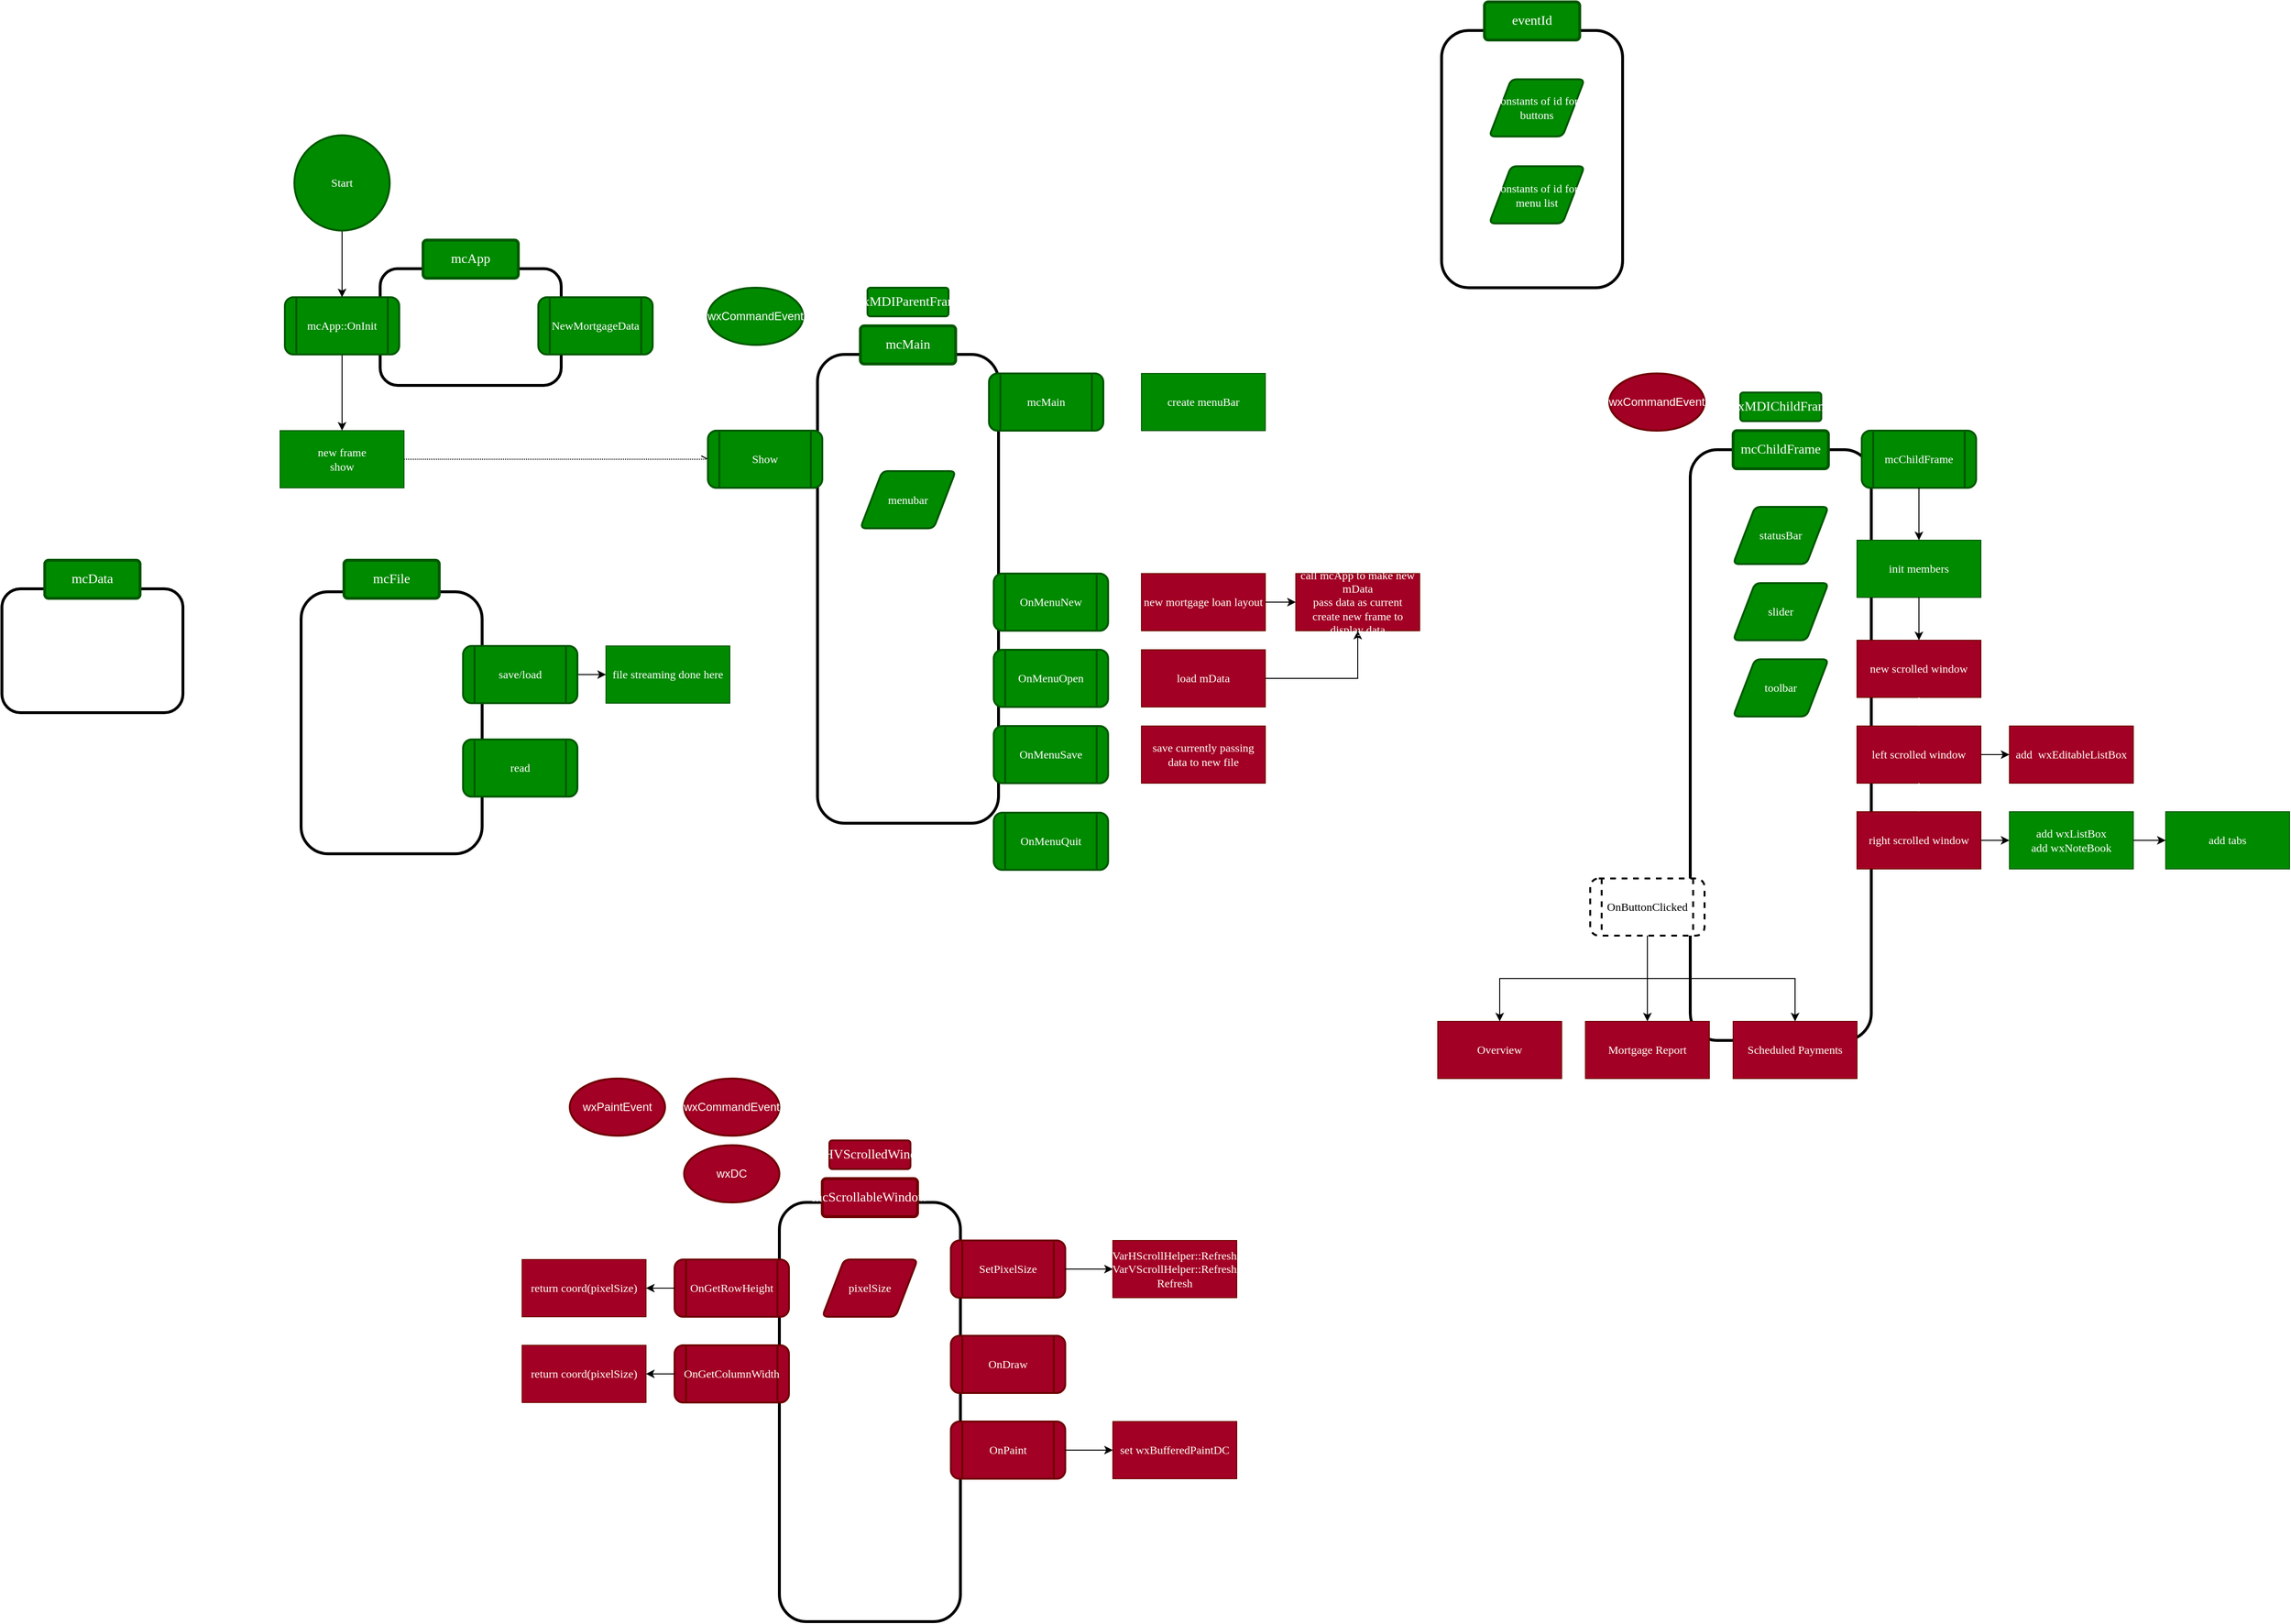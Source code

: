 <mxfile version="16.5.1" type="device"><diagram id="4u5bkuqh8i6XdxuR7M9z" name="Page-1"><mxGraphModel dx="1018" dy="2370" grid="0" gridSize="10" guides="1" tooltips="1" connect="1" arrows="1" fold="1" page="0" pageScale="1" pageWidth="850" pageHeight="1100" math="0" shadow="0"><root><mxCell id="0"/><mxCell id="1" parent="0"/><mxCell id="f-LeLVSREXbkeS8HNx8I-79" value="" style="rounded=1;whiteSpace=wrap;html=1;fillColor=none;strokeWidth=3;fontFamily=SF Mono;fontColor=#000000;" parent="1" vertex="1"><mxGeometry x="870" y="-990" width="190" height="492" as="geometry"/></mxCell><mxCell id="f-LeLVSREXbkeS8HNx8I-83" value="" style="rounded=1;whiteSpace=wrap;html=1;fillColor=none;strokeWidth=3;fontFamily=SF Mono;fontColor=#000000;" parent="1" vertex="1"><mxGeometry x="411" y="-1080" width="190" height="122.5" as="geometry"/></mxCell><mxCell id="DNXCwKFJPy2jb9ZxVJ6H-2" value="" style="edgeStyle=orthogonalEdgeStyle;rounded=0;orthogonalLoop=1;jettySize=auto;html=1;entryX=0.5;entryY=0;entryDx=0;entryDy=0;fontColor=#000000;" parent="1" source="SENwZf0jZD7FWOnmWLHz-10" target="6ShOgifThUx7Da6KeaPq-1" edge="1"><mxGeometry relative="1" as="geometry"><mxPoint x="371" y="-920" as="targetPoint"/></mxGeometry></mxCell><mxCell id="SENwZf0jZD7FWOnmWLHz-10" value="mcApp::OnInit" style="shape=process;whiteSpace=wrap;html=1;backgroundOutline=1;fillColor=#008a00;strokeColor=#005700;rounded=1;fontFamily=SF Mono;strokeWidth=2;fontColor=#ffffff;" parent="1" vertex="1"><mxGeometry x="311" y="-1050" width="120" height="60" as="geometry"/></mxCell><mxCell id="HCgGVhxVDAZrNAhKXv1q-3" style="edgeStyle=orthogonalEdgeStyle;rounded=0;orthogonalLoop=1;jettySize=auto;html=1;exitX=0.5;exitY=1;exitDx=0;exitDy=0;exitPerimeter=0;entryX=0.5;entryY=0;entryDx=0;entryDy=0;fontColor=#000000;" parent="1" source="HCgGVhxVDAZrNAhKXv1q-1" target="SENwZf0jZD7FWOnmWLHz-10" edge="1"><mxGeometry relative="1" as="geometry"/></mxCell><mxCell id="HCgGVhxVDAZrNAhKXv1q-1" value="&lt;font style=&quot;font-size: 12px&quot;&gt;Start&lt;/font&gt;" style="strokeWidth=2;html=1;shape=mxgraph.flowchart.start_2;whiteSpace=wrap;fillColor=#008a00;strokeColor=#005700;fontFamily=SF Mono;fontColor=#ffffff;" parent="1" vertex="1"><mxGeometry x="321" y="-1220" width="100" height="100" as="geometry"/></mxCell><mxCell id="f-LeLVSREXbkeS8HNx8I-45" value="" style="rounded=1;whiteSpace=wrap;html=1;fillColor=none;strokeWidth=3;fontFamily=SF Mono;fontColor=#000000;" parent="1" vertex="1"><mxGeometry x="328" y="-740.87" width="190" height="275" as="geometry"/></mxCell><mxCell id="f-LeLVSREXbkeS8HNx8I-74" style="edgeStyle=orthogonalEdgeStyle;rounded=0;orthogonalLoop=1;jettySize=auto;html=1;exitX=1;exitY=0.5;exitDx=0;exitDy=0;entryX=0;entryY=0.5;entryDx=0;entryDy=0;fontColor=#000000;" parent="1" source="f-LeLVSREXbkeS8HNx8I-46" target="f-LeLVSREXbkeS8HNx8I-73" edge="1"><mxGeometry relative="1" as="geometry"/></mxCell><mxCell id="f-LeLVSREXbkeS8HNx8I-46" value="save/load" style="shape=process;whiteSpace=wrap;html=1;backgroundOutline=1;fillColor=#008a00;strokeColor=#005700;rounded=1;fontFamily=SF Mono;strokeWidth=2;fontColor=#ffffff;" parent="1" vertex="1"><mxGeometry x="498" y="-684" width="120" height="60" as="geometry"/></mxCell><mxCell id="f-LeLVSREXbkeS8HNx8I-56" value="" style="rounded=1;whiteSpace=wrap;html=1;fillColor=none;strokeWidth=3;fontFamily=SF Mono;fontColor=#000000;" parent="1" vertex="1"><mxGeometry x="14" y="-744.0" width="190" height="130" as="geometry"/></mxCell><mxCell id="f-LeLVSREXbkeS8HNx8I-63" value="&lt;font style=&quot;font-size: 14px&quot;&gt;mcData&lt;/font&gt;" style="rounded=1;arcSize=10;whiteSpace=wrap;html=1;align=center;fillColor=#008a00;strokeColor=#005700;fontFamily=SF Mono;strokeWidth=3;fontColor=#ffffff;" parent="1" vertex="1"><mxGeometry x="59" y="-774.0" width="100" height="40" as="geometry"/></mxCell><mxCell id="f-LeLVSREXbkeS8HNx8I-68" value="read" style="shape=process;whiteSpace=wrap;html=1;backgroundOutline=1;fillColor=#008a00;strokeColor=#005700;rounded=1;fontFamily=SF Mono;strokeWidth=2;fontColor=#ffffff;" parent="1" vertex="1"><mxGeometry x="498" y="-585.87" width="120" height="60" as="geometry"/></mxCell><mxCell id="f-LeLVSREXbkeS8HNx8I-73" value="&lt;font style=&quot;font-size: 12px&quot;&gt;file streaming done here&lt;/font&gt;" style="rounded=0;whiteSpace=wrap;html=1;fillColor=#008a00;strokeColor=#005700;fontFamily=SF Mono;fontColor=#ffffff;" parent="1" vertex="1"><mxGeometry x="648" y="-684" width="130" height="60" as="geometry"/></mxCell><mxCell id="f-LeLVSREXbkeS8HNx8I-75" value="&lt;font style=&quot;font-size: 14px&quot;&gt;mcFile&lt;/font&gt;" style="rounded=1;arcSize=10;whiteSpace=wrap;html=1;align=center;fillColor=#008a00;strokeColor=#005700;fontFamily=SF Mono;strokeWidth=3;fontColor=#ffffff;" parent="1" vertex="1"><mxGeometry x="373" y="-774" width="100" height="40" as="geometry"/></mxCell><mxCell id="f-LeLVSREXbkeS8HNx8I-80" value="&lt;font style=&quot;font-size: 14px&quot;&gt;mcMain&lt;/font&gt;" style="rounded=1;arcSize=10;whiteSpace=wrap;html=1;align=center;fillColor=#008a00;strokeColor=#005700;fontFamily=SF Mono;strokeWidth=3;fontColor=#ffffff;" parent="1" vertex="1"><mxGeometry x="915" y="-1020" width="100" height="40" as="geometry"/></mxCell><mxCell id="f-LeLVSREXbkeS8HNx8I-84" value="&lt;font style=&quot;font-size: 14px&quot;&gt;mcApp&lt;/font&gt;" style="rounded=1;arcSize=10;whiteSpace=wrap;html=1;align=center;fillColor=#008a00;strokeColor=#005700;fontFamily=SF Mono;strokeWidth=3;fontColor=#ffffff;" parent="1" vertex="1"><mxGeometry x="456" y="-1110" width="100" height="40" as="geometry"/></mxCell><mxCell id="DNXCwKFJPy2jb9ZxVJ6H-4" style="edgeStyle=orthogonalEdgeStyle;rounded=0;orthogonalLoop=1;jettySize=auto;html=1;exitX=1;exitY=0.5;exitDx=0;exitDy=0;entryX=0;entryY=0.5;entryDx=0;entryDy=0;dashed=1;dashPattern=1 1;endArrow=openAsync;endFill=0;fontColor=#000000;" parent="1" source="6ShOgifThUx7Da6KeaPq-1" target="DNXCwKFJPy2jb9ZxVJ6H-3" edge="1"><mxGeometry relative="1" as="geometry"/></mxCell><mxCell id="6ShOgifThUx7Da6KeaPq-1" value="&lt;font style=&quot;font-size: 12px&quot;&gt;new frame&lt;br&gt;show&lt;br&gt;&lt;/font&gt;" style="rounded=0;whiteSpace=wrap;html=1;fillColor=#008a00;strokeColor=#005700;fontFamily=SF Mono;fontColor=#ffffff;" parent="1" vertex="1"><mxGeometry x="306" y="-910" width="130" height="60" as="geometry"/></mxCell><mxCell id="6ShOgifThUx7Da6KeaPq-3" value="&lt;font style=&quot;font-size: 14px&quot;&gt;wxMDIParentFrame&lt;br&gt;&lt;/font&gt;" style="rounded=1;arcSize=10;whiteSpace=wrap;html=1;align=center;fillColor=#008a00;strokeColor=#005700;fontFamily=SF Mono;strokeWidth=2;shadow=0;glass=0;sketch=0;perimeterSpacing=0;fontColor=#ffffff;" parent="1" vertex="1"><mxGeometry x="922.5" y="-1060" width="85" height="30" as="geometry"/></mxCell><mxCell id="6ShOgifThUx7Da6KeaPq-5" value="menubar" style="shape=parallelogram;html=1;strokeWidth=2;perimeter=parallelogramPerimeter;whiteSpace=wrap;rounded=1;arcSize=12;size=0.23;fontFamily=SF Mono;fillColor=#008a00;strokeColor=#005700;fontColor=#ffffff;" parent="1" vertex="1"><mxGeometry x="915" y="-867.5" width="100" height="60" as="geometry"/></mxCell><mxCell id="6ShOgifThUx7Da6KeaPq-6" value="" style="rounded=1;whiteSpace=wrap;html=1;fillColor=none;strokeWidth=3;fontFamily=SF Mono;fontColor=#000000;" parent="1" vertex="1"><mxGeometry x="1525" y="-1330" width="190" height="270" as="geometry"/></mxCell><mxCell id="6ShOgifThUx7Da6KeaPq-7" value="&lt;font style=&quot;font-size: 14px&quot;&gt;eventId&lt;/font&gt;" style="rounded=1;arcSize=10;whiteSpace=wrap;html=1;align=center;fillColor=#008a00;strokeColor=#005700;fontFamily=SF Mono;strokeWidth=3;fontColor=#ffffff;" parent="1" vertex="1"><mxGeometry x="1570" y="-1360" width="100" height="40" as="geometry"/></mxCell><mxCell id="6ShOgifThUx7Da6KeaPq-8" value="constants of id for buttons" style="shape=parallelogram;html=1;strokeWidth=2;perimeter=parallelogramPerimeter;whiteSpace=wrap;rounded=1;arcSize=12;size=0.23;fontFamily=SF Mono;fillColor=#008a00;strokeColor=#005700;fontColor=#ffffff;" parent="1" vertex="1"><mxGeometry x="1575" y="-1278.75" width="100" height="60" as="geometry"/></mxCell><mxCell id="6ShOgifThUx7Da6KeaPq-9" value="constants of id for menu list" style="shape=parallelogram;html=1;strokeWidth=2;perimeter=parallelogramPerimeter;whiteSpace=wrap;rounded=1;arcSize=12;size=0.23;fontFamily=SF Mono;fillColor=#008a00;strokeColor=#005700;fontColor=#ffffff;" parent="1" vertex="1"><mxGeometry x="1575" y="-1187.5" width="100" height="60" as="geometry"/></mxCell><mxCell id="6ShOgifThUx7Da6KeaPq-10" value="wxCommandEvent" style="strokeWidth=2;html=1;shape=mxgraph.flowchart.start_1;whiteSpace=wrap;fillColor=#008a00;strokeColor=#005700;fontColor=#ffffff;" parent="1" vertex="1"><mxGeometry x="755" y="-1060" width="100" height="60" as="geometry"/></mxCell><mxCell id="6ShOgifThUx7Da6KeaPq-20" style="edgeStyle=orthogonalEdgeStyle;rounded=0;orthogonalLoop=1;jettySize=auto;html=1;exitX=1;exitY=0.5;exitDx=0;exitDy=0;entryX=0;entryY=0.5;entryDx=0;entryDy=0;fontColor=#000000;fillColor=#008a00;strokeColor=#FFFFFF;" parent="1" source="6ShOgifThUx7Da6KeaPq-15" target="6ShOgifThUx7Da6KeaPq-19" edge="1"><mxGeometry relative="1" as="geometry"/></mxCell><mxCell id="6ShOgifThUx7Da6KeaPq-15" value="mcMain" style="shape=process;whiteSpace=wrap;html=1;backgroundOutline=1;fillColor=#008a00;strokeColor=#005700;rounded=1;fontFamily=SF Mono;strokeWidth=2;fontColor=#ffffff;" parent="1" vertex="1"><mxGeometry x="1050" y="-970" width="120" height="60" as="geometry"/></mxCell><mxCell id="6ShOgifThUx7Da6KeaPq-19" value="&lt;font style=&quot;font-size: 12px&quot;&gt;create menuBar&lt;/font&gt;" style="rounded=0;whiteSpace=wrap;html=1;fillColor=#008a00;strokeColor=#005700;fontFamily=SF Mono;fontColor=#ffffff;" parent="1" vertex="1"><mxGeometry x="1210" y="-970" width="130" height="60" as="geometry"/></mxCell><mxCell id="6ShOgifThUx7Da6KeaPq-30" style="edgeStyle=orthogonalEdgeStyle;rounded=0;orthogonalLoop=1;jettySize=auto;html=1;exitX=1;exitY=0.5;exitDx=0;exitDy=0;entryX=0;entryY=0.5;entryDx=0;entryDy=0;fontColor=#000000;fillColor=#a20025;strokeColor=#FFFFFF;" parent="1" source="6ShOgifThUx7Da6KeaPq-22" target="6ShOgifThUx7Da6KeaPq-26" edge="1"><mxGeometry relative="1" as="geometry"/></mxCell><mxCell id="6ShOgifThUx7Da6KeaPq-22" value="OnMenuNew" style="shape=process;whiteSpace=wrap;html=1;backgroundOutline=1;fillColor=#008a00;strokeColor=#005700;rounded=1;fontFamily=SF Mono;strokeWidth=2;fontColor=#ffffff;" parent="1" vertex="1"><mxGeometry x="1055" y="-760" width="120" height="60" as="geometry"/></mxCell><mxCell id="6ShOgifThUx7Da6KeaPq-31" style="edgeStyle=orthogonalEdgeStyle;rounded=0;orthogonalLoop=1;jettySize=auto;html=1;exitX=1;exitY=0.5;exitDx=0;exitDy=0;entryX=0;entryY=0.5;entryDx=0;entryDy=0;fontColor=#000000;fillColor=#a20025;strokeColor=#FFFFFF;" parent="1" source="6ShOgifThUx7Da6KeaPq-23" target="6ShOgifThUx7Da6KeaPq-27" edge="1"><mxGeometry relative="1" as="geometry"/></mxCell><mxCell id="6ShOgifThUx7Da6KeaPq-23" value="OnMenuOpen" style="shape=process;whiteSpace=wrap;html=1;backgroundOutline=1;fillColor=#008a00;strokeColor=#005700;rounded=1;fontFamily=SF Mono;strokeWidth=2;fontColor=#ffffff;" parent="1" vertex="1"><mxGeometry x="1055" y="-680" width="120" height="60" as="geometry"/></mxCell><mxCell id="6ShOgifThUx7Da6KeaPq-32" style="edgeStyle=orthogonalEdgeStyle;rounded=0;orthogonalLoop=1;jettySize=auto;html=1;exitX=1;exitY=0.5;exitDx=0;exitDy=0;entryX=0;entryY=0.5;entryDx=0;entryDy=0;fontColor=#000000;fillColor=#a20025;strokeColor=#FFFFFF;" parent="1" source="6ShOgifThUx7Da6KeaPq-24" target="6ShOgifThUx7Da6KeaPq-28" edge="1"><mxGeometry relative="1" as="geometry"/></mxCell><mxCell id="6ShOgifThUx7Da6KeaPq-24" value="OnMenuSave" style="shape=process;whiteSpace=wrap;html=1;backgroundOutline=1;fillColor=#008a00;strokeColor=#005700;rounded=1;fontFamily=SF Mono;strokeWidth=2;fontColor=#ffffff;" parent="1" vertex="1"><mxGeometry x="1055" y="-600" width="120" height="60" as="geometry"/></mxCell><mxCell id="TJ7psIXzoWNWz8J83GQU-1" value="&lt;font color=&quot;#ffffff&quot;&gt;new object&lt;/font&gt;" style="edgeStyle=orthogonalEdgeStyle;rounded=0;orthogonalLoop=1;jettySize=auto;html=1;fontColor=#000000;strokeColor=#FFFFFF;dashed=1;dashPattern=1 1;endArrow=openAsync;endFill=0;exitX=1;exitY=0.5;exitDx=0;exitDy=0;" edge="1" parent="1" source="TJ7psIXzoWNWz8J83GQU-6" target="6ShOgifThUx7Da6KeaPq-13"><mxGeometry relative="1" as="geometry"><mxPoint x="1475" y="-526" as="sourcePoint"/></mxGeometry></mxCell><mxCell id="TJ7psIXzoWNWz8J83GQU-7" value="" style="edgeStyle=orthogonalEdgeStyle;rounded=0;orthogonalLoop=1;jettySize=auto;html=1;" edge="1" parent="1" source="6ShOgifThUx7Da6KeaPq-26" target="TJ7psIXzoWNWz8J83GQU-6"><mxGeometry relative="1" as="geometry"/></mxCell><mxCell id="6ShOgifThUx7Da6KeaPq-26" value="&lt;font style=&quot;font-size: 12px&quot;&gt;new mortgage loan layout&lt;/font&gt;" style="rounded=0;whiteSpace=wrap;html=1;fillColor=#a20025;strokeColor=#6F0000;fontFamily=SF Mono;fontColor=#ffffff;" parent="1" vertex="1"><mxGeometry x="1210" y="-760" width="130" height="60" as="geometry"/></mxCell><mxCell id="TJ7psIXzoWNWz8J83GQU-8" style="edgeStyle=orthogonalEdgeStyle;rounded=0;orthogonalLoop=1;jettySize=auto;html=1;exitX=1;exitY=0.5;exitDx=0;exitDy=0;entryX=0.5;entryY=1;entryDx=0;entryDy=0;" edge="1" parent="1" source="6ShOgifThUx7Da6KeaPq-27" target="TJ7psIXzoWNWz8J83GQU-6"><mxGeometry relative="1" as="geometry"/></mxCell><mxCell id="6ShOgifThUx7Da6KeaPq-27" value="&lt;font style=&quot;font-size: 12px&quot;&gt;load mData&lt;/font&gt;" style="rounded=0;whiteSpace=wrap;html=1;fillColor=#a20025;strokeColor=#6F0000;fontFamily=SF Mono;fontColor=#ffffff;" parent="1" vertex="1"><mxGeometry x="1210" y="-680" width="130" height="60" as="geometry"/></mxCell><mxCell id="6ShOgifThUx7Da6KeaPq-28" value="&lt;font style=&quot;font-size: 12px&quot;&gt;save currently passing data to new file&lt;/font&gt;" style="rounded=0;whiteSpace=wrap;html=1;fillColor=#a20025;strokeColor=#6F0000;fontFamily=SF Mono;fontColor=#ffffff;" parent="1" vertex="1"><mxGeometry x="1210" y="-600" width="130" height="60" as="geometry"/></mxCell><mxCell id="DNXCwKFJPy2jb9ZxVJ6H-3" value="Show" style="shape=process;whiteSpace=wrap;html=1;backgroundOutline=1;fillColor=#008a00;strokeColor=#005700;rounded=1;fontFamily=SF Mono;strokeWidth=2;fontColor=#ffffff;" parent="1" vertex="1"><mxGeometry x="755" y="-910" width="120" height="60" as="geometry"/></mxCell><mxCell id="OlosQ7xDst9_o-KBeM07-1" value="" style="group;fontColor=#000000;" parent="1" vertex="1" connectable="0"><mxGeometry x="560" y="-230" width="750" height="570" as="geometry"/></mxCell><mxCell id="6ShOgifThUx7Da6KeaPq-34" value="" style="rounded=1;whiteSpace=wrap;html=1;fillColor=none;strokeWidth=3;fontFamily=SF Mono;fontColor=#000000;" parent="OlosQ7xDst9_o-KBeM07-1" vertex="1"><mxGeometry x="270" y="130" width="190" height="440" as="geometry"/></mxCell><mxCell id="6ShOgifThUx7Da6KeaPq-35" value="&lt;font style=&quot;font-size: 14px&quot;&gt;mcScrollableWindow&lt;/font&gt;" style="rounded=1;arcSize=10;whiteSpace=wrap;html=1;align=center;fillColor=#a20025;strokeColor=#6F0000;fontFamily=SF Mono;strokeWidth=3;fontColor=#ffffff;" parent="OlosQ7xDst9_o-KBeM07-1" vertex="1"><mxGeometry x="315" y="105" width="100" height="40" as="geometry"/></mxCell><mxCell id="6ShOgifThUx7Da6KeaPq-36" value="&lt;font style=&quot;font-size: 14px&quot;&gt;wxHVScrolledWindow&lt;br&gt;&lt;/font&gt;" style="rounded=1;arcSize=10;whiteSpace=wrap;html=1;align=center;fillColor=#a20025;strokeColor=#6F0000;fontFamily=SF Mono;strokeWidth=2;shadow=0;glass=0;sketch=0;perimeterSpacing=0;fontColor=#ffffff;" parent="OlosQ7xDst9_o-KBeM07-1" vertex="1"><mxGeometry x="322.5" y="65" width="85" height="30" as="geometry"/></mxCell><mxCell id="6ShOgifThUx7Da6KeaPq-37" value="wxDC" style="strokeWidth=2;html=1;shape=mxgraph.flowchart.start_1;whiteSpace=wrap;fillColor=#a20025;strokeColor=#6F0000;fontColor=#ffffff;" parent="OlosQ7xDst9_o-KBeM07-1" vertex="1"><mxGeometry x="170" y="70" width="100" height="60" as="geometry"/></mxCell><mxCell id="6ShOgifThUx7Da6KeaPq-38" value="OnGetRowHeight" style="shape=process;whiteSpace=wrap;html=1;backgroundOutline=1;fillColor=#a20025;strokeColor=#6F0000;rounded=1;fontFamily=SF Mono;strokeWidth=2;fontColor=#ffffff;" parent="OlosQ7xDst9_o-KBeM07-1" vertex="1"><mxGeometry x="160" y="190" width="120" height="60" as="geometry"/></mxCell><mxCell id="6ShOgifThUx7Da6KeaPq-39" value="OnGetColumnWidth" style="shape=process;whiteSpace=wrap;html=1;backgroundOutline=1;fillColor=#a20025;strokeColor=#6F0000;rounded=1;fontFamily=SF Mono;strokeWidth=2;fontColor=#ffffff;" parent="OlosQ7xDst9_o-KBeM07-1" vertex="1"><mxGeometry x="160" y="280" width="120" height="60" as="geometry"/></mxCell><mxCell id="6ShOgifThUx7Da6KeaPq-40" value="pixelSize" style="shape=parallelogram;html=1;strokeWidth=2;perimeter=parallelogramPerimeter;whiteSpace=wrap;rounded=1;arcSize=12;size=0.23;fontFamily=SF Mono;fillColor=#a20025;strokeColor=#6F0000;fontColor=#ffffff;" parent="OlosQ7xDst9_o-KBeM07-1" vertex="1"><mxGeometry x="315" y="190" width="100" height="60" as="geometry"/></mxCell><mxCell id="6ShOgifThUx7Da6KeaPq-41" value="SetPixelSize" style="shape=process;whiteSpace=wrap;html=1;backgroundOutline=1;fillColor=#a20025;strokeColor=#6F0000;rounded=1;fontFamily=SF Mono;strokeWidth=2;fontColor=#ffffff;" parent="OlosQ7xDst9_o-KBeM07-1" vertex="1"><mxGeometry x="450" y="170" width="120" height="60" as="geometry"/></mxCell><mxCell id="6ShOgifThUx7Da6KeaPq-44" value="wxVarHScrollHelper::RefreshAll&lt;br&gt;wxVarVScrollHelper::RefreshAll&lt;br&gt;Refresh" style="rounded=0;whiteSpace=wrap;html=1;fillColor=#a20025;strokeColor=#6F0000;fontFamily=SF Mono;fontColor=#ffffff;" parent="OlosQ7xDst9_o-KBeM07-1" vertex="1"><mxGeometry x="620" y="170" width="130" height="60" as="geometry"/></mxCell><mxCell id="6ShOgifThUx7Da6KeaPq-42" style="edgeStyle=orthogonalEdgeStyle;rounded=0;orthogonalLoop=1;jettySize=auto;html=1;exitX=1;exitY=0.5;exitDx=0;exitDy=0;entryX=0;entryY=0.5;entryDx=0;entryDy=0;fontColor=#000000;" parent="OlosQ7xDst9_o-KBeM07-1" source="6ShOgifThUx7Da6KeaPq-41" target="6ShOgifThUx7Da6KeaPq-44" edge="1"><mxGeometry relative="1" as="geometry"><mxPoint x="620" y="200" as="targetPoint"/></mxGeometry></mxCell><mxCell id="6ShOgifThUx7Da6KeaPq-46" value="return coord(pixelSize)" style="rounded=0;whiteSpace=wrap;html=1;fillColor=#a20025;strokeColor=#6F0000;fontFamily=SF Mono;fontColor=#ffffff;" parent="OlosQ7xDst9_o-KBeM07-1" vertex="1"><mxGeometry y="190" width="130" height="60" as="geometry"/></mxCell><mxCell id="6ShOgifThUx7Da6KeaPq-51" style="edgeStyle=orthogonalEdgeStyle;rounded=0;orthogonalLoop=1;jettySize=auto;html=1;exitX=0;exitY=0.5;exitDx=0;exitDy=0;entryX=1;entryY=0.5;entryDx=0;entryDy=0;fontColor=#000000;" parent="OlosQ7xDst9_o-KBeM07-1" source="6ShOgifThUx7Da6KeaPq-38" target="6ShOgifThUx7Da6KeaPq-46" edge="1"><mxGeometry relative="1" as="geometry"/></mxCell><mxCell id="6ShOgifThUx7Da6KeaPq-50" value="return coord(pixelSize)" style="rounded=0;whiteSpace=wrap;html=1;fillColor=#a20025;strokeColor=#6F0000;fontFamily=SF Mono;fontColor=#ffffff;" parent="OlosQ7xDst9_o-KBeM07-1" vertex="1"><mxGeometry y="280" width="130" height="60" as="geometry"/></mxCell><mxCell id="6ShOgifThUx7Da6KeaPq-52" style="edgeStyle=orthogonalEdgeStyle;rounded=0;orthogonalLoop=1;jettySize=auto;html=1;exitX=0;exitY=0.5;exitDx=0;exitDy=0;entryX=1;entryY=0.5;entryDx=0;entryDy=0;fontColor=#000000;" parent="OlosQ7xDst9_o-KBeM07-1" source="6ShOgifThUx7Da6KeaPq-39" target="6ShOgifThUx7Da6KeaPq-50" edge="1"><mxGeometry relative="1" as="geometry"/></mxCell><mxCell id="6ShOgifThUx7Da6KeaPq-59" value="OnDraw" style="shape=process;whiteSpace=wrap;html=1;backgroundOutline=1;fillColor=#a20025;strokeColor=#6F0000;rounded=1;fontFamily=SF Mono;strokeWidth=2;fontColor=#ffffff;" parent="OlosQ7xDst9_o-KBeM07-1" vertex="1"><mxGeometry x="450" y="270" width="120" height="60" as="geometry"/></mxCell><mxCell id="6ShOgifThUx7Da6KeaPq-60" value="OnPaint" style="shape=process;whiteSpace=wrap;html=1;backgroundOutline=1;fillColor=#a20025;strokeColor=#6F0000;rounded=1;fontFamily=SF Mono;strokeWidth=2;fontColor=#ffffff;" parent="OlosQ7xDst9_o-KBeM07-1" vertex="1"><mxGeometry x="450" y="360" width="120" height="60" as="geometry"/></mxCell><mxCell id="6ShOgifThUx7Da6KeaPq-61" value="wxCommandEvent" style="strokeWidth=2;html=1;shape=mxgraph.flowchart.start_1;whiteSpace=wrap;fillColor=#a20025;strokeColor=#6F0000;fontColor=#ffffff;" parent="OlosQ7xDst9_o-KBeM07-1" vertex="1"><mxGeometry x="170" width="100" height="60" as="geometry"/></mxCell><mxCell id="6ShOgifThUx7Da6KeaPq-62" value="wxPaintEvent" style="strokeWidth=2;html=1;shape=mxgraph.flowchart.start_1;whiteSpace=wrap;fillColor=#a20025;strokeColor=#6F0000;fontColor=#ffffff;" parent="OlosQ7xDst9_o-KBeM07-1" vertex="1"><mxGeometry x="50" width="100" height="60" as="geometry"/></mxCell><mxCell id="6ShOgifThUx7Da6KeaPq-63" value="set wxBufferedPaintDC" style="rounded=0;whiteSpace=wrap;html=1;fillColor=#a20025;strokeColor=#6F0000;fontFamily=SF Mono;fontColor=#ffffff;" parent="OlosQ7xDst9_o-KBeM07-1" vertex="1"><mxGeometry x="620" y="360" width="130" height="60" as="geometry"/></mxCell><mxCell id="6ShOgifThUx7Da6KeaPq-64" value="" style="edgeStyle=orthogonalEdgeStyle;rounded=0;orthogonalLoop=1;jettySize=auto;html=1;fontColor=#000000;" parent="OlosQ7xDst9_o-KBeM07-1" source="6ShOgifThUx7Da6KeaPq-60" target="6ShOgifThUx7Da6KeaPq-63" edge="1"><mxGeometry relative="1" as="geometry"/></mxCell><mxCell id="btbr318qcyxyz2qT4y9P-1" value="OnMenuQuit" style="shape=process;whiteSpace=wrap;html=1;backgroundOutline=1;fillColor=#008a00;strokeColor=#005700;rounded=1;fontFamily=SF Mono;strokeWidth=2;fontColor=#ffffff;" parent="1" vertex="1"><mxGeometry x="1055" y="-509" width="120" height="60" as="geometry"/></mxCell><mxCell id="TJ7psIXzoWNWz8J83GQU-6" value="&lt;font style=&quot;font-size: 12px&quot;&gt;call mcApp to make new mData&lt;br&gt;pass data as current&lt;br&gt;create new frame to display data&lt;br&gt;&lt;/font&gt;" style="rounded=0;whiteSpace=wrap;html=1;fillColor=#a20025;strokeColor=#6F0000;fontFamily=SF Mono;fontColor=#ffffff;" vertex="1" parent="1"><mxGeometry x="1372" y="-760" width="130" height="60" as="geometry"/></mxCell><mxCell id="TJ7psIXzoWNWz8J83GQU-10" value="" style="group" vertex="1" connectable="0" parent="1"><mxGeometry x="1521" y="-970" width="894" height="740" as="geometry"/></mxCell><mxCell id="cS0DEnMFtYrdDm-iL10t-1" value="&lt;font style=&quot;font-size: 14px&quot;&gt;wxMDIChildFrame&lt;br&gt;&lt;/font&gt;" style="rounded=1;arcSize=10;whiteSpace=wrap;html=1;align=center;fontFamily=SF Mono;strokeWidth=2;shadow=0;glass=0;sketch=0;perimeterSpacing=0;fillColor=#008a00;strokeColor=#005700;fontColor=#ffffff;" parent="TJ7psIXzoWNWz8J83GQU-10" vertex="1"><mxGeometry x="317.5" y="20" width="85" height="30" as="geometry"/></mxCell><mxCell id="TJ7psIXzoWNWz8J83GQU-9" value="" style="group" vertex="1" connectable="0" parent="TJ7psIXzoWNWz8J83GQU-10"><mxGeometry width="894" height="740" as="geometry"/></mxCell><mxCell id="6ShOgifThUx7Da6KeaPq-13" value="" style="rounded=1;whiteSpace=wrap;html=1;fillColor=none;strokeWidth=3;fontFamily=SF Mono;fontColor=#000000;" parent="TJ7psIXzoWNWz8J83GQU-9" vertex="1"><mxGeometry x="265" y="80" width="190" height="620" as="geometry"/></mxCell><mxCell id="f-LeLVSREXbkeS8HNx8I-82" value="OnButtonClicked" style="shape=process;whiteSpace=wrap;html=1;backgroundOutline=1;rounded=1;fontFamily=SF Mono;strokeWidth=2;dashed=1;" parent="TJ7psIXzoWNWz8J83GQU-9" vertex="1"><mxGeometry x="160" y="530" width="120" height="60" as="geometry"/></mxCell><mxCell id="6ShOgifThUx7Da6KeaPq-4" value="toolbar" style="shape=parallelogram;html=1;strokeWidth=2;perimeter=parallelogramPerimeter;whiteSpace=wrap;rounded=1;arcSize=12;size=0.23;fontFamily=SF Mono;fillColor=#008a00;strokeColor=#005700;fontColor=#ffffff;" parent="TJ7psIXzoWNWz8J83GQU-9" vertex="1"><mxGeometry x="310" y="300" width="100" height="60" as="geometry"/></mxCell><mxCell id="6ShOgifThUx7Da6KeaPq-48" value="&lt;font style=&quot;font-size: 12px&quot;&gt;init members&lt;/font&gt;" style="rounded=0;whiteSpace=wrap;html=1;fillColor=#008a00;strokeColor=#005700;fontFamily=SF Mono;fontColor=#ffffff;" parent="TJ7psIXzoWNWz8J83GQU-9" vertex="1"><mxGeometry x="440" y="175" width="130" height="60" as="geometry"/></mxCell><mxCell id="6ShOgifThUx7Da6KeaPq-53" value="statusBar" style="shape=parallelogram;html=1;strokeWidth=2;perimeter=parallelogramPerimeter;whiteSpace=wrap;rounded=1;arcSize=12;size=0.23;fontFamily=SF Mono;fillColor=#008a00;strokeColor=#005700;fontColor=#ffffff;" parent="TJ7psIXzoWNWz8J83GQU-9" vertex="1"><mxGeometry x="310" y="140" width="100" height="60" as="geometry"/></mxCell><mxCell id="6ShOgifThUx7Da6KeaPq-54" value="slider" style="shape=parallelogram;html=1;strokeWidth=2;perimeter=parallelogramPerimeter;whiteSpace=wrap;rounded=1;arcSize=12;size=0.23;fontFamily=SF Mono;fillColor=#008a00;strokeColor=#005700;fontColor=#ffffff;" parent="TJ7psIXzoWNWz8J83GQU-9" vertex="1"><mxGeometry x="310" y="220" width="100" height="60" as="geometry"/></mxCell><mxCell id="OlosQ7xDst9_o-KBeM07-10" value="wxCommandEvent" style="strokeWidth=2;html=1;shape=mxgraph.flowchart.start_1;whiteSpace=wrap;fillColor=#a20025;strokeColor=#6F0000;fontColor=#ffffff;" parent="TJ7psIXzoWNWz8J83GQU-9" vertex="1"><mxGeometry x="180" width="100" height="60" as="geometry"/></mxCell><mxCell id="OlosQ7xDst9_o-KBeM07-11" value="&lt;font style=&quot;font-size: 12px&quot;&gt;Overview&lt;/font&gt;" style="rounded=0;whiteSpace=wrap;html=1;fontFamily=SF Mono;fillColor=#a20025;strokeColor=#6F0000;fontColor=#ffffff;" parent="TJ7psIXzoWNWz8J83GQU-9" vertex="1"><mxGeometry y="680" width="130" height="60" as="geometry"/></mxCell><mxCell id="DnWcME0z-URtW0J5vlyk-16" style="edgeStyle=orthogonalEdgeStyle;rounded=0;orthogonalLoop=1;jettySize=auto;html=1;exitX=0.5;exitY=1;exitDx=0;exitDy=0;entryX=0.5;entryY=0;entryDx=0;entryDy=0;endArrow=classic;endFill=1;startSize=6;endSize=6;sourcePerimeterSpacing=0;targetPerimeterSpacing=0;fontColor=#000000;" parent="TJ7psIXzoWNWz8J83GQU-9" source="f-LeLVSREXbkeS8HNx8I-82" target="OlosQ7xDst9_o-KBeM07-11" edge="1"><mxGeometry relative="1" as="geometry"/></mxCell><mxCell id="OlosQ7xDst9_o-KBeM07-12" value="&lt;font style=&quot;font-size: 12px&quot;&gt;Mortgage Report&lt;/font&gt;" style="rounded=0;whiteSpace=wrap;html=1;fontFamily=SF Mono;fillColor=#a20025;strokeColor=#6F0000;fontColor=#ffffff;" parent="TJ7psIXzoWNWz8J83GQU-9" vertex="1"><mxGeometry x="155" y="680" width="130" height="60" as="geometry"/></mxCell><mxCell id="f-LeLVSREXbkeS8HNx8I-85" style="edgeStyle=orthogonalEdgeStyle;rounded=0;orthogonalLoop=1;jettySize=auto;html=1;exitX=0.5;exitY=1;exitDx=0;exitDy=0;entryX=0.5;entryY=0;entryDx=0;entryDy=0;fontColor=#000000;" parent="TJ7psIXzoWNWz8J83GQU-9" source="f-LeLVSREXbkeS8HNx8I-82" target="OlosQ7xDst9_o-KBeM07-12" edge="1"><mxGeometry relative="1" as="geometry"><mxPoint x="220" y="720" as="targetPoint"/></mxGeometry></mxCell><mxCell id="DnWcME0z-URtW0J5vlyk-1" value="&lt;font style=&quot;font-size: 12px&quot;&gt;new scrolled window&lt;/font&gt;" style="rounded=0;whiteSpace=wrap;html=1;fillColor=#a20025;strokeColor=#6F0000;fontFamily=SF Mono;fontColor=#ffffff;" parent="TJ7psIXzoWNWz8J83GQU-9" vertex="1"><mxGeometry x="440" y="280" width="130" height="60" as="geometry"/></mxCell><mxCell id="6ShOgifThUx7Da6KeaPq-57" value="" style="edgeStyle=orthogonalEdgeStyle;rounded=0;orthogonalLoop=1;jettySize=auto;html=1;fontColor=#000000;entryX=0.5;entryY=0;entryDx=0;entryDy=0;" parent="TJ7psIXzoWNWz8J83GQU-9" source="6ShOgifThUx7Da6KeaPq-48" target="DnWcME0z-URtW0J5vlyk-1" edge="1"><mxGeometry relative="1" as="geometry"><mxPoint x="505" y="265" as="targetPoint"/></mxGeometry></mxCell><mxCell id="DnWcME0z-URtW0J5vlyk-2" value="&lt;font style=&quot;font-size: 12px&quot;&gt;left scrolled window&lt;/font&gt;" style="rounded=0;whiteSpace=wrap;html=1;fillColor=#a20025;strokeColor=#6F0000;fontFamily=SF Mono;fontColor=#ffffff;" parent="TJ7psIXzoWNWz8J83GQU-9" vertex="1"><mxGeometry x="440" y="370" width="130" height="60" as="geometry"/></mxCell><mxCell id="DnWcME0z-URtW0J5vlyk-10" style="edgeStyle=none;curved=1;rounded=0;orthogonalLoop=1;jettySize=auto;html=1;exitX=0.5;exitY=1;exitDx=0;exitDy=0;entryX=0.5;entryY=0;entryDx=0;entryDy=0;endArrow=classic;endFill=1;startSize=6;endSize=6;sourcePerimeterSpacing=0;targetPerimeterSpacing=0;fontColor=#000000;fillColor=#008a00;strokeColor=#FFFFFF;" parent="TJ7psIXzoWNWz8J83GQU-9" source="DnWcME0z-URtW0J5vlyk-1" target="DnWcME0z-URtW0J5vlyk-2" edge="1"><mxGeometry relative="1" as="geometry"/></mxCell><mxCell id="DnWcME0z-URtW0J5vlyk-3" value="&lt;font style=&quot;font-size: 12px&quot;&gt;right scrolled window&lt;/font&gt;" style="rounded=0;whiteSpace=wrap;html=1;fillColor=#a20025;strokeColor=#6F0000;fontFamily=SF Mono;fontColor=#ffffff;" parent="TJ7psIXzoWNWz8J83GQU-9" vertex="1"><mxGeometry x="440" y="460" width="130" height="60" as="geometry"/></mxCell><mxCell id="DnWcME0z-URtW0J5vlyk-12" style="edgeStyle=none;curved=1;rounded=0;orthogonalLoop=1;jettySize=auto;html=1;exitX=0.5;exitY=1;exitDx=0;exitDy=0;entryX=0.5;entryY=0;entryDx=0;entryDy=0;endArrow=classic;endFill=1;startSize=6;endSize=6;sourcePerimeterSpacing=0;targetPerimeterSpacing=0;fontColor=#000000;fillColor=#008a00;strokeColor=#FFFFFF;" parent="TJ7psIXzoWNWz8J83GQU-9" source="DnWcME0z-URtW0J5vlyk-2" target="DnWcME0z-URtW0J5vlyk-3" edge="1"><mxGeometry relative="1" as="geometry"/></mxCell><mxCell id="DnWcME0z-URtW0J5vlyk-4" value="&lt;font style=&quot;font-size: 12px&quot;&gt;add &amp;nbsp;wxEditableListBox&lt;/font&gt;" style="rounded=0;whiteSpace=wrap;html=1;fillColor=#a20025;strokeColor=#6F0000;fontFamily=SF Mono;fontColor=#ffffff;" parent="TJ7psIXzoWNWz8J83GQU-9" vertex="1"><mxGeometry x="600" y="370" width="130" height="60" as="geometry"/></mxCell><mxCell id="DnWcME0z-URtW0J5vlyk-11" style="edgeStyle=none;curved=1;rounded=0;orthogonalLoop=1;jettySize=auto;html=1;exitX=1;exitY=0.5;exitDx=0;exitDy=0;entryX=0;entryY=0.5;entryDx=0;entryDy=0;endArrow=classic;endFill=1;startSize=6;endSize=6;sourcePerimeterSpacing=0;targetPerimeterSpacing=0;fontColor=#000000;" parent="TJ7psIXzoWNWz8J83GQU-9" source="DnWcME0z-URtW0J5vlyk-2" target="DnWcME0z-URtW0J5vlyk-4" edge="1"><mxGeometry relative="1" as="geometry"/></mxCell><mxCell id="DnWcME0z-URtW0J5vlyk-5" value="&lt;font style=&quot;font-size: 12px&quot;&gt;add wxListBox&lt;br&gt;add wxNoteBook&lt;/font&gt;" style="rounded=0;whiteSpace=wrap;html=1;fillColor=#008a00;strokeColor=#005700;fontFamily=SF Mono;fontColor=#ffffff;" parent="TJ7psIXzoWNWz8J83GQU-9" vertex="1"><mxGeometry x="600" y="460" width="130" height="60" as="geometry"/></mxCell><mxCell id="DnWcME0z-URtW0J5vlyk-13" style="edgeStyle=none;curved=1;rounded=0;orthogonalLoop=1;jettySize=auto;html=1;exitX=1;exitY=0.5;exitDx=0;exitDy=0;entryX=0;entryY=0.5;entryDx=0;entryDy=0;endArrow=classic;endFill=1;startSize=6;endSize=6;sourcePerimeterSpacing=0;targetPerimeterSpacing=0;fontColor=#000000;" parent="TJ7psIXzoWNWz8J83GQU-9" source="DnWcME0z-URtW0J5vlyk-3" target="DnWcME0z-URtW0J5vlyk-5" edge="1"><mxGeometry relative="1" as="geometry"/></mxCell><mxCell id="OlosQ7xDst9_o-KBeM07-13" value="&lt;font style=&quot;font-size: 12px&quot;&gt;Scheduled Payments&lt;/font&gt;" style="rounded=0;whiteSpace=wrap;html=1;fontFamily=SF Mono;fillColor=#a20025;strokeColor=#6F0000;fontColor=#ffffff;" parent="TJ7psIXzoWNWz8J83GQU-9" vertex="1"><mxGeometry x="310" y="680" width="130" height="60" as="geometry"/></mxCell><mxCell id="DnWcME0z-URtW0J5vlyk-17" style="edgeStyle=orthogonalEdgeStyle;rounded=0;orthogonalLoop=1;jettySize=auto;html=1;exitX=0.5;exitY=1;exitDx=0;exitDy=0;entryX=0.5;entryY=0;entryDx=0;entryDy=0;endArrow=classic;endFill=1;startSize=6;endSize=6;sourcePerimeterSpacing=0;targetPerimeterSpacing=0;fontColor=#000000;" parent="TJ7psIXzoWNWz8J83GQU-9" source="f-LeLVSREXbkeS8HNx8I-82" target="OlosQ7xDst9_o-KBeM07-13" edge="1"><mxGeometry relative="1" as="geometry"/></mxCell><mxCell id="TJ7psIXzoWNWz8J83GQU-2" value="add tabs" style="rounded=0;whiteSpace=wrap;html=1;fillColor=#008a00;strokeColor=#005700;fontFamily=SF Mono;fontColor=#ffffff;" vertex="1" parent="TJ7psIXzoWNWz8J83GQU-9"><mxGeometry x="764" y="460" width="130" height="60" as="geometry"/></mxCell><mxCell id="TJ7psIXzoWNWz8J83GQU-4" value="" style="edgeStyle=orthogonalEdgeStyle;rounded=0;orthogonalLoop=1;jettySize=auto;html=1;" edge="1" parent="TJ7psIXzoWNWz8J83GQU-9" source="DnWcME0z-URtW0J5vlyk-5" target="TJ7psIXzoWNWz8J83GQU-2"><mxGeometry relative="1" as="geometry"/></mxCell><mxCell id="6ShOgifThUx7Da6KeaPq-47" value="mcChildFrame" style="shape=process;whiteSpace=wrap;html=1;backgroundOutline=1;fillColor=#008a00;strokeColor=#005700;rounded=1;fontFamily=SF Mono;strokeWidth=2;fontColor=#ffffff;" parent="TJ7psIXzoWNWz8J83GQU-9" vertex="1"><mxGeometry x="445" y="60" width="120" height="60" as="geometry"/></mxCell><mxCell id="6ShOgifThUx7Da6KeaPq-49" style="edgeStyle=orthogonalEdgeStyle;rounded=0;orthogonalLoop=1;jettySize=auto;html=1;exitX=0.5;exitY=1;exitDx=0;exitDy=0;entryX=0.5;entryY=0;entryDx=0;entryDy=0;fontColor=#000000;" parent="TJ7psIXzoWNWz8J83GQU-9" source="6ShOgifThUx7Da6KeaPq-47" target="6ShOgifThUx7Da6KeaPq-48" edge="1"><mxGeometry relative="1" as="geometry"/></mxCell><mxCell id="6ShOgifThUx7Da6KeaPq-12" value="&lt;font style=&quot;font-size: 14px&quot;&gt;mcChildFrame&lt;/font&gt;" style="rounded=1;arcSize=10;whiteSpace=wrap;html=1;align=center;fillColor=#008a00;strokeColor=#005700;fontFamily=SF Mono;strokeWidth=3;fontColor=#ffffff;" parent="TJ7psIXzoWNWz8J83GQU-10" vertex="1"><mxGeometry x="310" y="60" width="100" height="40" as="geometry"/></mxCell><mxCell id="TJ7psIXzoWNWz8J83GQU-11" value="NewMortgageData" style="shape=process;whiteSpace=wrap;html=1;backgroundOutline=1;fillColor=#008a00;strokeColor=#005700;rounded=1;fontFamily=SF Mono;strokeWidth=2;fontColor=#ffffff;" vertex="1" parent="1"><mxGeometry x="577" y="-1050" width="120" height="60" as="geometry"/></mxCell></root></mxGraphModel></diagram></mxfile>